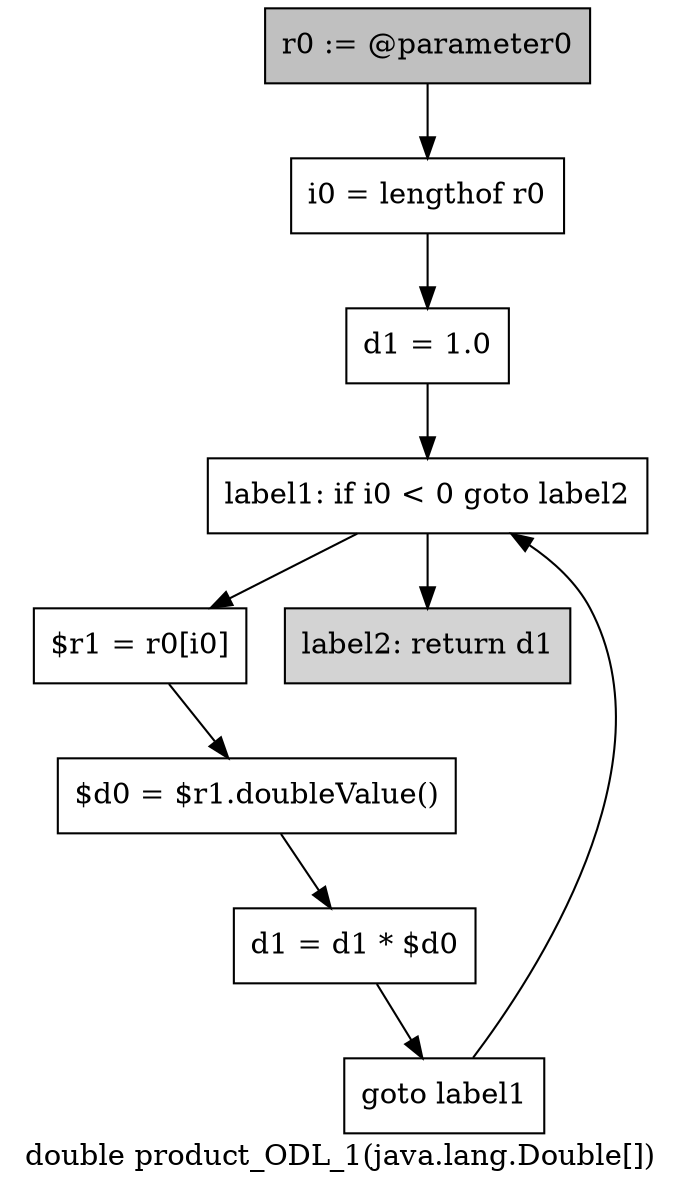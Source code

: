 digraph "double product_ODL_1(java.lang.Double[])" {
    label="double product_ODL_1(java.lang.Double[])";
    node [shape=box];
    "0" [style=filled,fillcolor=gray,label="r0 := @parameter0",];
    "1" [label="i0 = lengthof r0",];
    "0"->"1";
    "2" [label="d1 = 1.0",];
    "1"->"2";
    "3" [label="label1: if i0 < 0 goto label2",];
    "2"->"3";
    "4" [label="$r1 = r0[i0]",];
    "3"->"4";
    "8" [style=filled,fillcolor=lightgray,label="label2: return d1",];
    "3"->"8";
    "5" [label="$d0 = $r1.doubleValue()",];
    "4"->"5";
    "6" [label="d1 = d1 * $d0",];
    "5"->"6";
    "7" [label="goto label1",];
    "6"->"7";
    "7"->"3";
}
